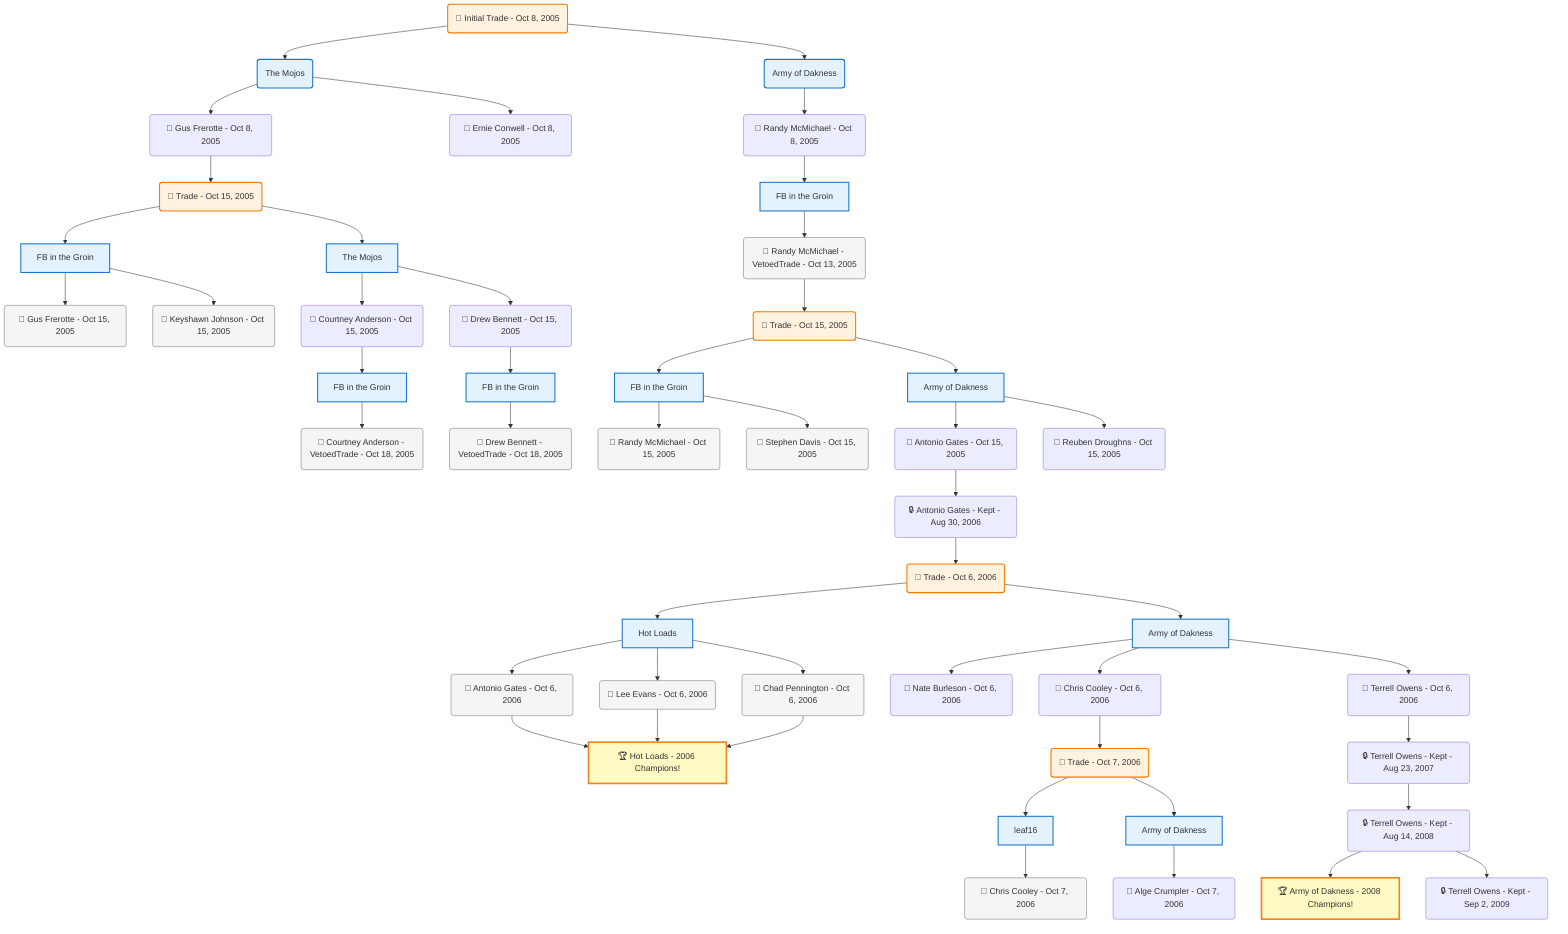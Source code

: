 flowchart TD

    TRADE_MAIN("🔄 Initial Trade - Oct 8, 2005")
    TEAM_1("The Mojos")
    TEAM_2("Army of Dakness")
    NODE_443c9829-be32-4412-9d50-31f4ef7aa89e("🔄 Gus Frerotte - Oct 8, 2005")
    TRADE_1cddd045-add5-4e5e-a522-cc8fca1c1bab_3("🔄 Trade - Oct 15, 2005")
    TEAM_f483ecf1-cd17-4991-854b-e52dfc957b45_4["FB in the Groin"]
    NODE_bf32fabe-6079-48fe-8eb7-cc97307b4144("🔄 Gus Frerotte - Oct 15, 2005")
    NODE_afc7b834-187d-402d-891e-b7eb3c7ade38("🔄 Keyshawn Johnson - Oct 15, 2005")
    TEAM_bbe2d0ad-54cf-4c22-be82-b2a5f262a157_5["The Mojos"]
    NODE_51b1b6bc-c5cd-4853-96b0-5ae3a06ed54f("🔄 Courtney Anderson - Oct 15, 2005")
    TEAM_f483ecf1-cd17-4991-854b-e52dfc957b45_6["FB in the Groin"]
    NODE_888f38e8-35cf-4a93-b103-bc191c9fd264("🔹 Courtney Anderson - VetoedTrade - Oct 18, 2005")
    NODE_ac93e061-5d3c-4dcf-a0bb-d15148978993("🔄 Drew Bennett - Oct 15, 2005")
    TEAM_f483ecf1-cd17-4991-854b-e52dfc957b45_7["FB in the Groin"]
    NODE_50a7df38-c6d2-4bf8-83c8-40c00d1fd7f3("🔹 Drew Bennett - VetoedTrade - Oct 18, 2005")
    NODE_163c4c06-55be-4d8c-8abd-9d15f67b8dff("🔄 Ernie Conwell - Oct 8, 2005")
    NODE_438103f0-2121-4574-9c95-acb97f954a18("🔄 Randy McMichael - Oct 8, 2005")
    TEAM_f483ecf1-cd17-4991-854b-e52dfc957b45_8["FB in the Groin"]
    NODE_4e0a3558-84cc-496f-9389-85de2f480821("🔹 Randy McMichael - VetoedTrade - Oct 13, 2005")
    TRADE_37a6bae9-3525-49df-aa74-18466840453a_9("🔄 Trade - Oct 15, 2005")
    TEAM_f483ecf1-cd17-4991-854b-e52dfc957b45_10["FB in the Groin"]
    NODE_7a47323e-28e6-489f-8557-e3e176e09be2("🔄 Randy McMichael - Oct 15, 2005")
    NODE_c64296d1-f4d1-4014-b346-f62d0c4786b1("🔄 Stephen Davis - Oct 15, 2005")
    TEAM_40f7599b-e68f-4bf4-9553-bf7e10924635_11["Army of Dakness"]
    NODE_dbc662f2-046f-48c4-b938-1a2ccb5fdbd6("🔄 Antonio Gates - Oct 15, 2005")
    NODE_210912e8-5c14-4e95-8332-a70dee8b1b2c("🔒 Antonio Gates - Kept - Aug 30, 2006")
    TRADE_2a0e5e22-9372-4684-add4-ca9b14b29698_12("🔄 Trade - Oct 6, 2006")
    TEAM_8e9f18ff-62c3-40e8-bb10-32f74cf4ee33_13["Hot Loads"]
    NODE_7064159a-9d89-4db3-86be-ac33c463fb23("🔄 Antonio Gates - Oct 6, 2006")
    CHAMP_8e9f18ff-62c3-40e8-bb10-32f74cf4ee33_2006["🏆 Hot Loads - 2006 Champions!"]
    NODE_6c7783e6-4c3b-43a3-a365-553e4ae897b0("🔄 Lee Evans - Oct 6, 2006")
    NODE_a050a184-3709-4905-aa75-94dbe5e8be44("🔄 Chad Pennington - Oct 6, 2006")
    TEAM_40f7599b-e68f-4bf4-9553-bf7e10924635_14["Army of Dakness"]
    NODE_a42cb939-12fe-41c6-a87f-39914a5982fb("🔄 Nate Burleson - Oct 6, 2006")
    NODE_b053cb77-7eee-4707-97dd-407b50a0828f("🔄 Chris Cooley - Oct 6, 2006")
    TRADE_710540ab-88d8-4343-94b2-9493cc2491a8_15("🔄 Trade - Oct 7, 2006")
    TEAM_66fb98f4-89a7-45f9-893a-b41d71e6249d_16["leaf16"]
    NODE_7e73dde1-02b1-4d9d-ab47-c62c42bbfa25("🔄 Chris Cooley - Oct 7, 2006")
    TEAM_40f7599b-e68f-4bf4-9553-bf7e10924635_17["Army of Dakness"]
    NODE_4af5ba05-be34-4ec5-b244-3befa00adbb4("🔄 Alge Crumpler - Oct 7, 2006")
    NODE_b2159c8e-a5b5-4093-871c-ed731fcbd902("🔄 Terrell Owens - Oct 6, 2006")
    NODE_87b0f2e0-7965-49ec-aad3-70f65251aebe("🔒 Terrell Owens - Kept - Aug 23, 2007")
    NODE_cd43b0bf-4071-46ba-b3b8-21499efa5545("🔒 Terrell Owens - Kept - Aug 14, 2008")
    CHAMP_40f7599b-e68f-4bf4-9553-bf7e10924635_2008["🏆 Army of Dakness - 2008 Champions!"]
    NODE_e67e5f8f-9eb1-4ace-b6f0-438f9b8283c1("🔒 Terrell Owens - Kept - Sep 2, 2009")
    NODE_2a1eae5d-9ba4-4e4a-9c37-e48fe696ce77("🔄 Reuben Droughns - Oct 15, 2005")

    TRADE_MAIN --> TEAM_1
    TRADE_MAIN --> TEAM_2
    TEAM_1 --> NODE_443c9829-be32-4412-9d50-31f4ef7aa89e
    NODE_443c9829-be32-4412-9d50-31f4ef7aa89e --> TRADE_1cddd045-add5-4e5e-a522-cc8fca1c1bab_3
    TRADE_1cddd045-add5-4e5e-a522-cc8fca1c1bab_3 --> TEAM_f483ecf1-cd17-4991-854b-e52dfc957b45_4
    TEAM_f483ecf1-cd17-4991-854b-e52dfc957b45_4 --> NODE_bf32fabe-6079-48fe-8eb7-cc97307b4144
    TEAM_f483ecf1-cd17-4991-854b-e52dfc957b45_4 --> NODE_afc7b834-187d-402d-891e-b7eb3c7ade38
    TRADE_1cddd045-add5-4e5e-a522-cc8fca1c1bab_3 --> TEAM_bbe2d0ad-54cf-4c22-be82-b2a5f262a157_5
    TEAM_bbe2d0ad-54cf-4c22-be82-b2a5f262a157_5 --> NODE_51b1b6bc-c5cd-4853-96b0-5ae3a06ed54f
    NODE_51b1b6bc-c5cd-4853-96b0-5ae3a06ed54f --> TEAM_f483ecf1-cd17-4991-854b-e52dfc957b45_6
    TEAM_f483ecf1-cd17-4991-854b-e52dfc957b45_6 --> NODE_888f38e8-35cf-4a93-b103-bc191c9fd264
    TEAM_bbe2d0ad-54cf-4c22-be82-b2a5f262a157_5 --> NODE_ac93e061-5d3c-4dcf-a0bb-d15148978993
    NODE_ac93e061-5d3c-4dcf-a0bb-d15148978993 --> TEAM_f483ecf1-cd17-4991-854b-e52dfc957b45_7
    TEAM_f483ecf1-cd17-4991-854b-e52dfc957b45_7 --> NODE_50a7df38-c6d2-4bf8-83c8-40c00d1fd7f3
    TEAM_1 --> NODE_163c4c06-55be-4d8c-8abd-9d15f67b8dff
    TEAM_2 --> NODE_438103f0-2121-4574-9c95-acb97f954a18
    NODE_438103f0-2121-4574-9c95-acb97f954a18 --> TEAM_f483ecf1-cd17-4991-854b-e52dfc957b45_8
    TEAM_f483ecf1-cd17-4991-854b-e52dfc957b45_8 --> NODE_4e0a3558-84cc-496f-9389-85de2f480821
    NODE_4e0a3558-84cc-496f-9389-85de2f480821 --> TRADE_37a6bae9-3525-49df-aa74-18466840453a_9
    TRADE_37a6bae9-3525-49df-aa74-18466840453a_9 --> TEAM_f483ecf1-cd17-4991-854b-e52dfc957b45_10
    TEAM_f483ecf1-cd17-4991-854b-e52dfc957b45_10 --> NODE_7a47323e-28e6-489f-8557-e3e176e09be2
    TEAM_f483ecf1-cd17-4991-854b-e52dfc957b45_10 --> NODE_c64296d1-f4d1-4014-b346-f62d0c4786b1
    TRADE_37a6bae9-3525-49df-aa74-18466840453a_9 --> TEAM_40f7599b-e68f-4bf4-9553-bf7e10924635_11
    TEAM_40f7599b-e68f-4bf4-9553-bf7e10924635_11 --> NODE_dbc662f2-046f-48c4-b938-1a2ccb5fdbd6
    NODE_dbc662f2-046f-48c4-b938-1a2ccb5fdbd6 --> NODE_210912e8-5c14-4e95-8332-a70dee8b1b2c
    NODE_210912e8-5c14-4e95-8332-a70dee8b1b2c --> TRADE_2a0e5e22-9372-4684-add4-ca9b14b29698_12
    TRADE_2a0e5e22-9372-4684-add4-ca9b14b29698_12 --> TEAM_8e9f18ff-62c3-40e8-bb10-32f74cf4ee33_13
    TEAM_8e9f18ff-62c3-40e8-bb10-32f74cf4ee33_13 --> NODE_7064159a-9d89-4db3-86be-ac33c463fb23
    NODE_7064159a-9d89-4db3-86be-ac33c463fb23 --> CHAMP_8e9f18ff-62c3-40e8-bb10-32f74cf4ee33_2006
    TEAM_8e9f18ff-62c3-40e8-bb10-32f74cf4ee33_13 --> NODE_6c7783e6-4c3b-43a3-a365-553e4ae897b0
    NODE_6c7783e6-4c3b-43a3-a365-553e4ae897b0 --> CHAMP_8e9f18ff-62c3-40e8-bb10-32f74cf4ee33_2006
    TEAM_8e9f18ff-62c3-40e8-bb10-32f74cf4ee33_13 --> NODE_a050a184-3709-4905-aa75-94dbe5e8be44
    NODE_a050a184-3709-4905-aa75-94dbe5e8be44 --> CHAMP_8e9f18ff-62c3-40e8-bb10-32f74cf4ee33_2006
    TRADE_2a0e5e22-9372-4684-add4-ca9b14b29698_12 --> TEAM_40f7599b-e68f-4bf4-9553-bf7e10924635_14
    TEAM_40f7599b-e68f-4bf4-9553-bf7e10924635_14 --> NODE_a42cb939-12fe-41c6-a87f-39914a5982fb
    TEAM_40f7599b-e68f-4bf4-9553-bf7e10924635_14 --> NODE_b053cb77-7eee-4707-97dd-407b50a0828f
    NODE_b053cb77-7eee-4707-97dd-407b50a0828f --> TRADE_710540ab-88d8-4343-94b2-9493cc2491a8_15
    TRADE_710540ab-88d8-4343-94b2-9493cc2491a8_15 --> TEAM_66fb98f4-89a7-45f9-893a-b41d71e6249d_16
    TEAM_66fb98f4-89a7-45f9-893a-b41d71e6249d_16 --> NODE_7e73dde1-02b1-4d9d-ab47-c62c42bbfa25
    TRADE_710540ab-88d8-4343-94b2-9493cc2491a8_15 --> TEAM_40f7599b-e68f-4bf4-9553-bf7e10924635_17
    TEAM_40f7599b-e68f-4bf4-9553-bf7e10924635_17 --> NODE_4af5ba05-be34-4ec5-b244-3befa00adbb4
    TEAM_40f7599b-e68f-4bf4-9553-bf7e10924635_14 --> NODE_b2159c8e-a5b5-4093-871c-ed731fcbd902
    NODE_b2159c8e-a5b5-4093-871c-ed731fcbd902 --> NODE_87b0f2e0-7965-49ec-aad3-70f65251aebe
    NODE_87b0f2e0-7965-49ec-aad3-70f65251aebe --> NODE_cd43b0bf-4071-46ba-b3b8-21499efa5545
    NODE_cd43b0bf-4071-46ba-b3b8-21499efa5545 --> CHAMP_40f7599b-e68f-4bf4-9553-bf7e10924635_2008
    NODE_cd43b0bf-4071-46ba-b3b8-21499efa5545 --> NODE_e67e5f8f-9eb1-4ace-b6f0-438f9b8283c1
    TEAM_40f7599b-e68f-4bf4-9553-bf7e10924635_11 --> NODE_2a1eae5d-9ba4-4e4a-9c37-e48fe696ce77

    %% Node styling
    classDef teamNode fill:#e3f2fd,stroke:#1976d2,stroke-width:2px
    classDef tradeNode fill:#fff3e0,stroke:#f57c00,stroke-width:2px
    classDef playerNode fill:#f3e5f5,stroke:#7b1fa2,stroke-width:1px
    classDef nonRootPlayerNode fill:#f5f5f5,stroke:#757575,stroke-width:1px
    classDef endNode fill:#ffebee,stroke:#c62828,stroke-width:2px
    classDef waiverNode fill:#e8f5e8,stroke:#388e3c,stroke-width:2px
    classDef championshipNode fill:#fff9c4,stroke:#f57f17,stroke-width:3px

    class TEAM_1,TEAM_2,TEAM_f483ecf1-cd17-4991-854b-e52dfc957b45_4,TEAM_bbe2d0ad-54cf-4c22-be82-b2a5f262a157_5,TEAM_f483ecf1-cd17-4991-854b-e52dfc957b45_6,TEAM_f483ecf1-cd17-4991-854b-e52dfc957b45_7,TEAM_f483ecf1-cd17-4991-854b-e52dfc957b45_8,TEAM_f483ecf1-cd17-4991-854b-e52dfc957b45_10,TEAM_40f7599b-e68f-4bf4-9553-bf7e10924635_11,TEAM_8e9f18ff-62c3-40e8-bb10-32f74cf4ee33_13,TEAM_40f7599b-e68f-4bf4-9553-bf7e10924635_14,TEAM_66fb98f4-89a7-45f9-893a-b41d71e6249d_16,TEAM_40f7599b-e68f-4bf4-9553-bf7e10924635_17 teamNode
    class CHAMP_8e9f18ff-62c3-40e8-bb10-32f74cf4ee33_2006,CHAMP_40f7599b-e68f-4bf4-9553-bf7e10924635_2008 championshipNode
    class NODE_bf32fabe-6079-48fe-8eb7-cc97307b4144,NODE_afc7b834-187d-402d-891e-b7eb3c7ade38,NODE_888f38e8-35cf-4a93-b103-bc191c9fd264,NODE_50a7df38-c6d2-4bf8-83c8-40c00d1fd7f3,NODE_4e0a3558-84cc-496f-9389-85de2f480821,NODE_7a47323e-28e6-489f-8557-e3e176e09be2,NODE_c64296d1-f4d1-4014-b346-f62d0c4786b1,NODE_7064159a-9d89-4db3-86be-ac33c463fb23,NODE_6c7783e6-4c3b-43a3-a365-553e4ae897b0,NODE_a050a184-3709-4905-aa75-94dbe5e8be44,NODE_7e73dde1-02b1-4d9d-ab47-c62c42bbfa25 nonRootPlayerNode
    class TRADE_MAIN,TRADE_1cddd045-add5-4e5e-a522-cc8fca1c1bab_3,TRADE_37a6bae9-3525-49df-aa74-18466840453a_9,TRADE_2a0e5e22-9372-4684-add4-ca9b14b29698_12,TRADE_710540ab-88d8-4343-94b2-9493cc2491a8_15 tradeNode